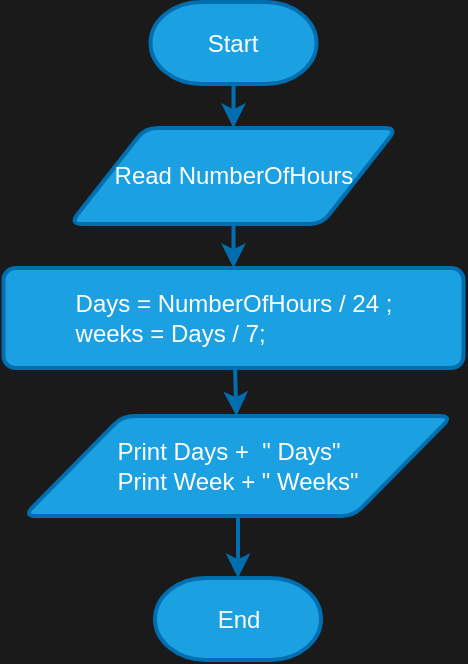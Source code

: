 <mxfile>
    <diagram id="eCHbtBbEm_QAviAQQlv3" name="Page-1">
        <mxGraphModel dx="832" dy="467" grid="0" gridSize="10" guides="1" tooltips="1" connect="1" arrows="1" fold="1" page="1" pageScale="1" pageWidth="850" pageHeight="1100" background="#1A1A1A" math="0" shadow="0">
            <root>
                <mxCell id="0"/>
                <mxCell id="1" parent="0"/>
                <mxCell id="5" value="" style="edgeStyle=none;html=1;strokeWidth=2;fillColor=#1ba1e2;strokeColor=#006EAF;" edge="1" parent="1" source="3" target="4">
                    <mxGeometry relative="1" as="geometry"/>
                </mxCell>
                <mxCell id="3" value="Start" style="strokeWidth=2;html=1;shape=mxgraph.flowchart.terminator;whiteSpace=wrap;fillColor=#1ba1e2;fontColor=#ffffff;strokeColor=#006EAF;" vertex="1" parent="1">
                    <mxGeometry x="347.25" y="25" width="83" height="41" as="geometry"/>
                </mxCell>
                <mxCell id="7" value="" style="edgeStyle=none;html=1;strokeWidth=2;fillColor=#1ba1e2;strokeColor=#006EAF;" edge="1" parent="1" source="4" target="6">
                    <mxGeometry relative="1" as="geometry"/>
                </mxCell>
                <mxCell id="4" value="Read NumberOfHours" style="shape=parallelogram;html=1;strokeWidth=2;perimeter=parallelogramPerimeter;whiteSpace=wrap;rounded=1;arcSize=12;size=0.23;fillColor=#1ba1e2;fontColor=#ffffff;strokeColor=#006EAF;" vertex="1" parent="1">
                    <mxGeometry x="307" y="88" width="163.5" height="48" as="geometry"/>
                </mxCell>
                <mxCell id="9" value="" style="edgeStyle=none;html=1;strokeWidth=2;fillColor=#1ba1e2;strokeColor=#006EAF;" edge="1" parent="1" source="6" target="8">
                    <mxGeometry relative="1" as="geometry"/>
                </mxCell>
                <mxCell id="6" value="&lt;div style=&quot;text-align: justify;&quot;&gt;&lt;span style=&quot;background-color: initial;&quot;&gt;Days = NumberOfHours / 24 ;&lt;/span&gt;&lt;/div&gt;&lt;div style=&quot;text-align: justify;&quot;&gt;&lt;span style=&quot;background-color: initial;&quot;&gt;weeks = Days / 7;&lt;/span&gt;&lt;/div&gt;" style="whiteSpace=wrap;html=1;fillColor=#1ba1e2;strokeColor=#006EAF;fontColor=#ffffff;strokeWidth=2;rounded=1;arcSize=12;" vertex="1" parent="1">
                    <mxGeometry x="273.75" y="158" width="230" height="50" as="geometry"/>
                </mxCell>
                <mxCell id="11" value="" style="edgeStyle=none;html=1;strokeWidth=2;fillColor=#1ba1e2;strokeColor=#006EAF;" edge="1" parent="1" source="8" target="10">
                    <mxGeometry relative="1" as="geometry"/>
                </mxCell>
                <mxCell id="8" value="&lt;div style=&quot;text-align: justify;&quot;&gt;&lt;span style=&quot;background-color: initial;&quot;&gt;Print Days +&amp;nbsp; &quot; Days&quot;&lt;/span&gt;&lt;/div&gt;&lt;div style=&quot;text-align: justify;&quot;&gt;&lt;span style=&quot;background-color: initial;&quot;&gt;Print Week + &quot; Weeks&quot;&lt;/span&gt;&lt;/div&gt;" style="shape=parallelogram;html=1;strokeWidth=2;perimeter=parallelogramPerimeter;whiteSpace=wrap;rounded=1;arcSize=12;size=0.23;fillColor=#1ba1e2;fontColor=#ffffff;strokeColor=#006EAF;" vertex="1" parent="1">
                    <mxGeometry x="284" y="232" width="214" height="50" as="geometry"/>
                </mxCell>
                <mxCell id="10" value="End" style="strokeWidth=2;html=1;shape=mxgraph.flowchart.terminator;whiteSpace=wrap;fillColor=#1ba1e2;fontColor=#ffffff;strokeColor=#006EAF;" vertex="1" parent="1">
                    <mxGeometry x="349.5" y="313" width="83" height="41" as="geometry"/>
                </mxCell>
            </root>
        </mxGraphModel>
    </diagram>
</mxfile>